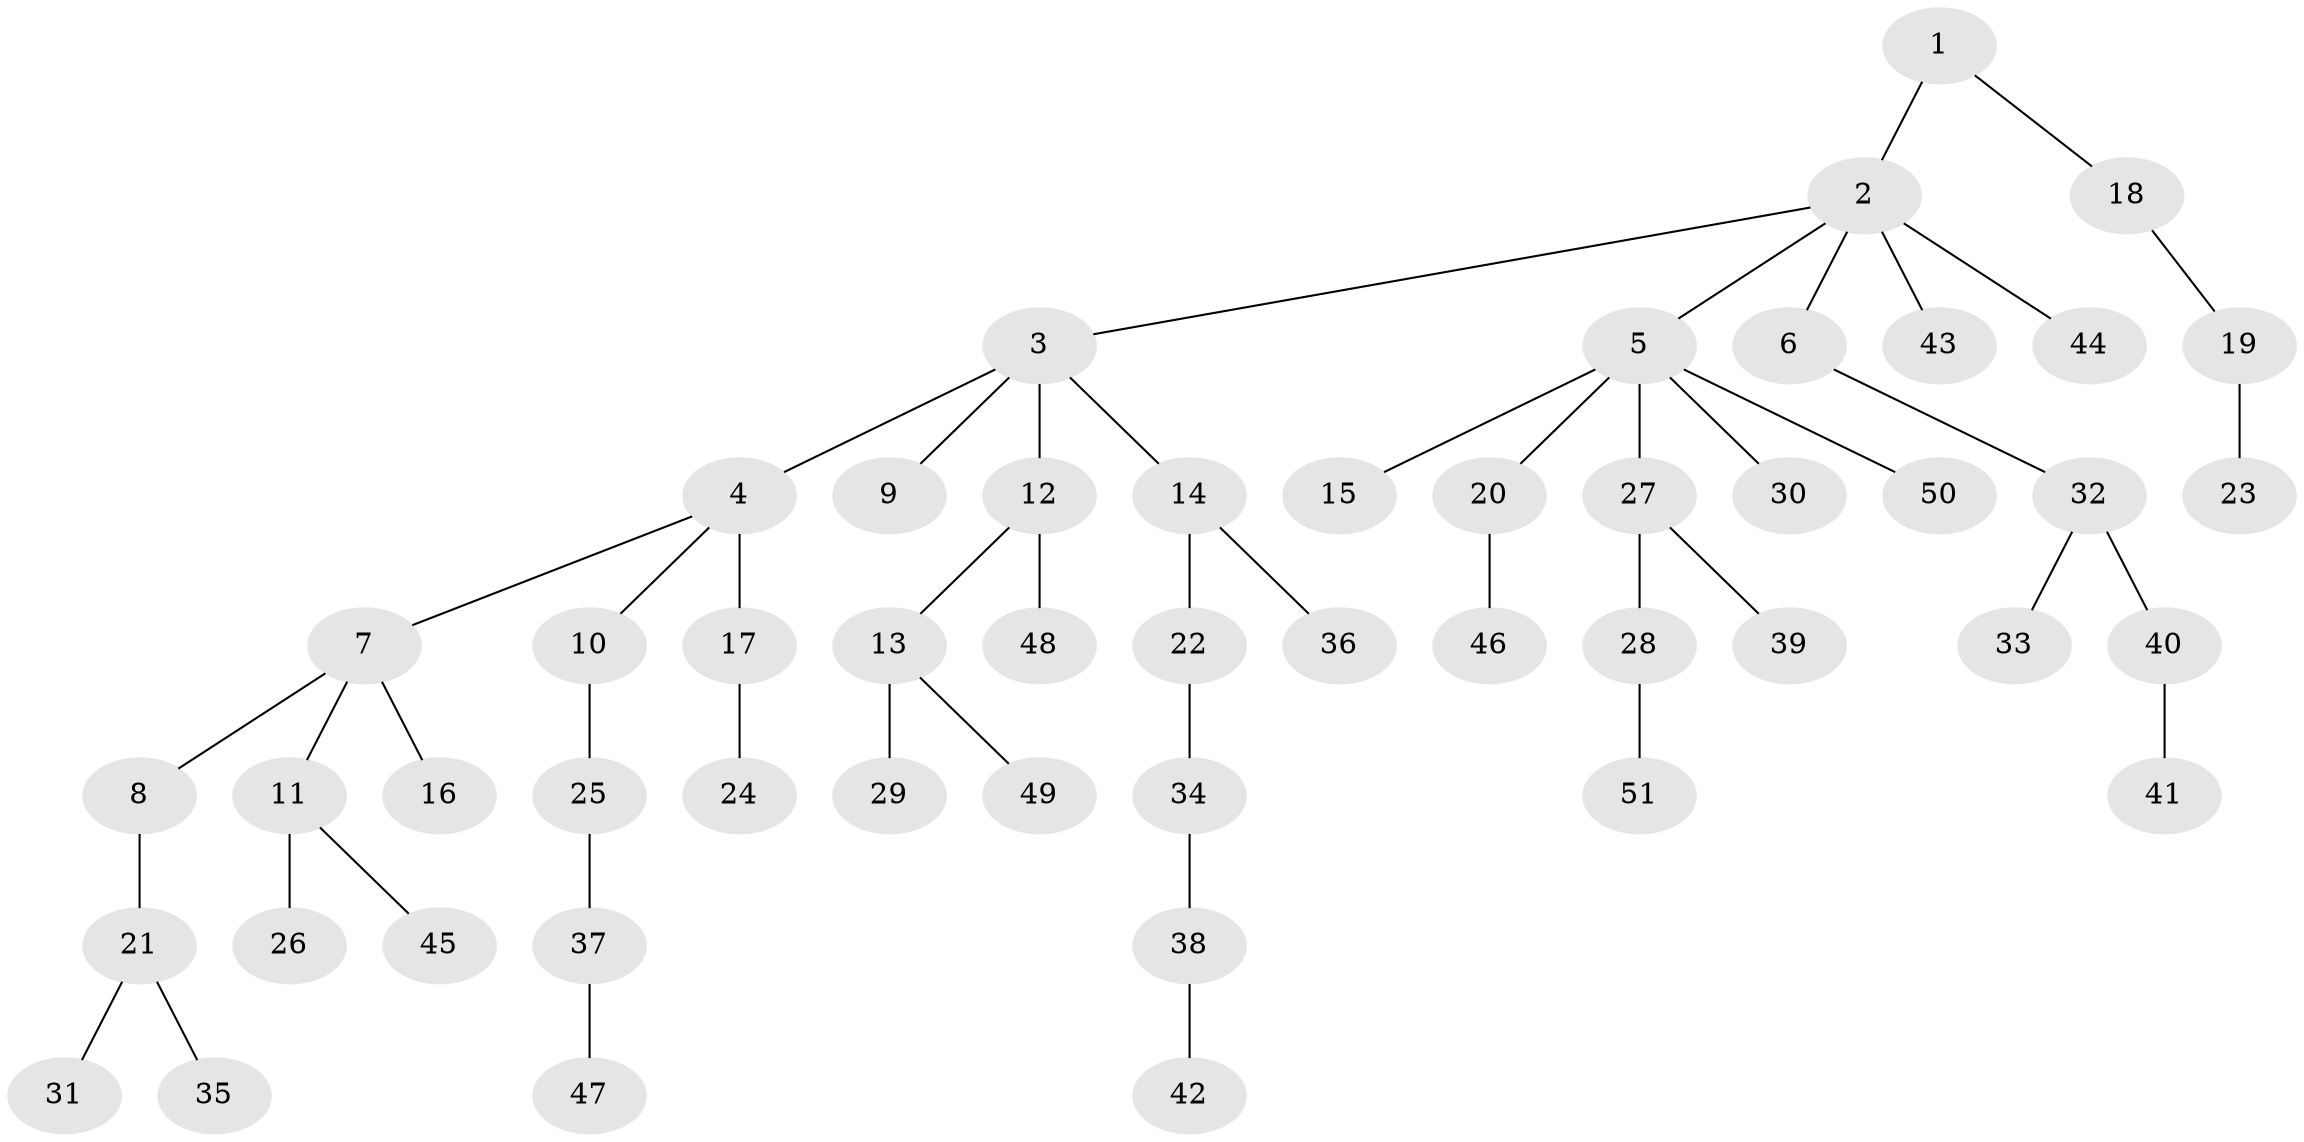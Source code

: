 // coarse degree distribution, {6: 0.03125, 4: 0.0625, 5: 0.03125, 2: 0.34375, 3: 0.0625, 1: 0.46875}
// Generated by graph-tools (version 1.1) at 2025/24/03/03/25 07:24:05]
// undirected, 51 vertices, 50 edges
graph export_dot {
graph [start="1"]
  node [color=gray90,style=filled];
  1;
  2;
  3;
  4;
  5;
  6;
  7;
  8;
  9;
  10;
  11;
  12;
  13;
  14;
  15;
  16;
  17;
  18;
  19;
  20;
  21;
  22;
  23;
  24;
  25;
  26;
  27;
  28;
  29;
  30;
  31;
  32;
  33;
  34;
  35;
  36;
  37;
  38;
  39;
  40;
  41;
  42;
  43;
  44;
  45;
  46;
  47;
  48;
  49;
  50;
  51;
  1 -- 2;
  1 -- 18;
  2 -- 3;
  2 -- 5;
  2 -- 6;
  2 -- 43;
  2 -- 44;
  3 -- 4;
  3 -- 9;
  3 -- 12;
  3 -- 14;
  4 -- 7;
  4 -- 10;
  4 -- 17;
  5 -- 15;
  5 -- 20;
  5 -- 27;
  5 -- 30;
  5 -- 50;
  6 -- 32;
  7 -- 8;
  7 -- 11;
  7 -- 16;
  8 -- 21;
  10 -- 25;
  11 -- 26;
  11 -- 45;
  12 -- 13;
  12 -- 48;
  13 -- 29;
  13 -- 49;
  14 -- 22;
  14 -- 36;
  17 -- 24;
  18 -- 19;
  19 -- 23;
  20 -- 46;
  21 -- 31;
  21 -- 35;
  22 -- 34;
  25 -- 37;
  27 -- 28;
  27 -- 39;
  28 -- 51;
  32 -- 33;
  32 -- 40;
  34 -- 38;
  37 -- 47;
  38 -- 42;
  40 -- 41;
}
